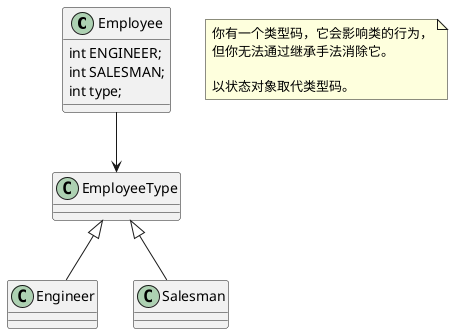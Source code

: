 @startuml



class Employee {
    int ENGINEER;
    int SALESMAN;
    int type;
}


Employee --> EmployeeType

EmployeeType <|-- Engineer

EmployeeType <|-- Salesman


note as N1
  你有一个类型码，它会影响类的行为，
  但你无法通过继承手法消除它。

  以状态对象取代类型码。
end note


@enduml